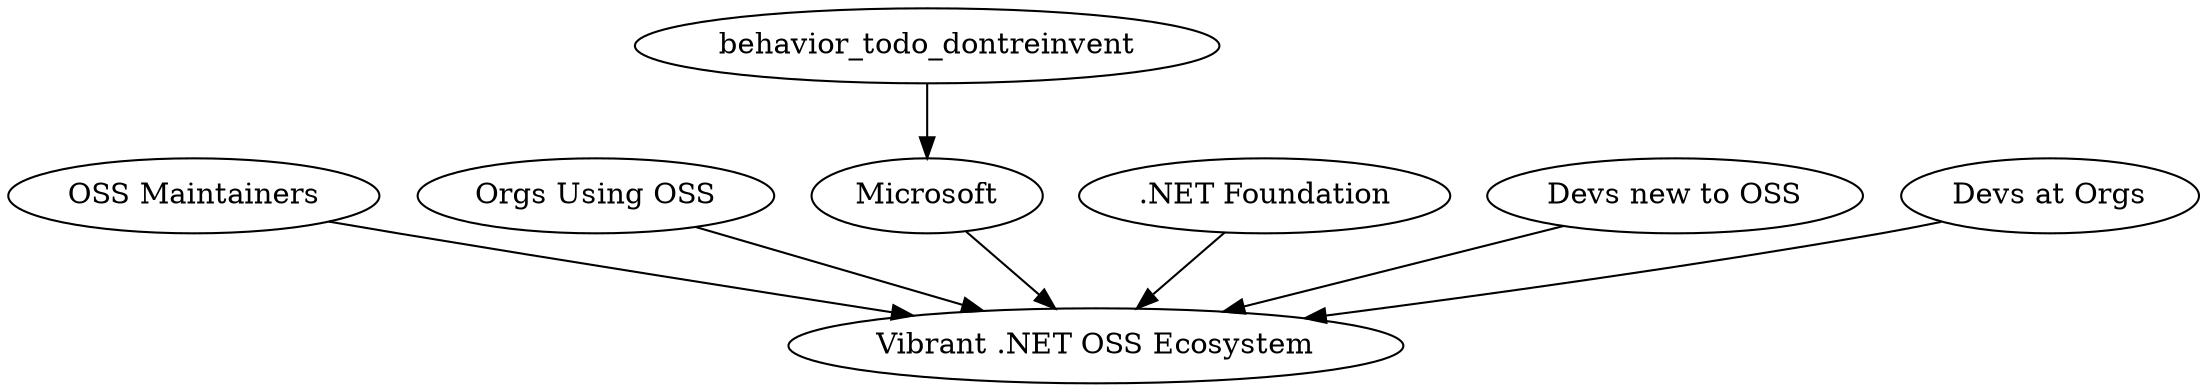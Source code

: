 digraph g {
    goal[label="Vibrant .NET OSS Ecosystem"]
    
    persona_maintainer [label="OSS Maintainers"]
    persona_consumerorg [label="Orgs Using OSS"]
    persona_microsoft [label="Microsoft"]
    persona_dotnetfdn [label=".NET Foundation"]
    persona_newtooss [label="Devs new to OSS"]
    persona_devsatorgs [label="Devs at Orgs"]
    
    persona_maintainer -> goal
    persona_consumerorg -> goal
    persona_microsoft -> goal
    persona_dotnetfdn -> goal
    persona_newtooss -> goal
    persona_devsatorgs -> goal

    behavior_todo_dontreinvent

    behavior_todo_dontreinvent -> persona_microsoft

}